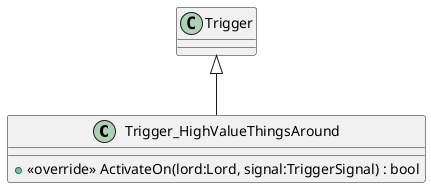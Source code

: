 @startuml
class Trigger_HighValueThingsAround {
    + <<override>> ActivateOn(lord:Lord, signal:TriggerSignal) : bool
}
Trigger <|-- Trigger_HighValueThingsAround
@enduml
